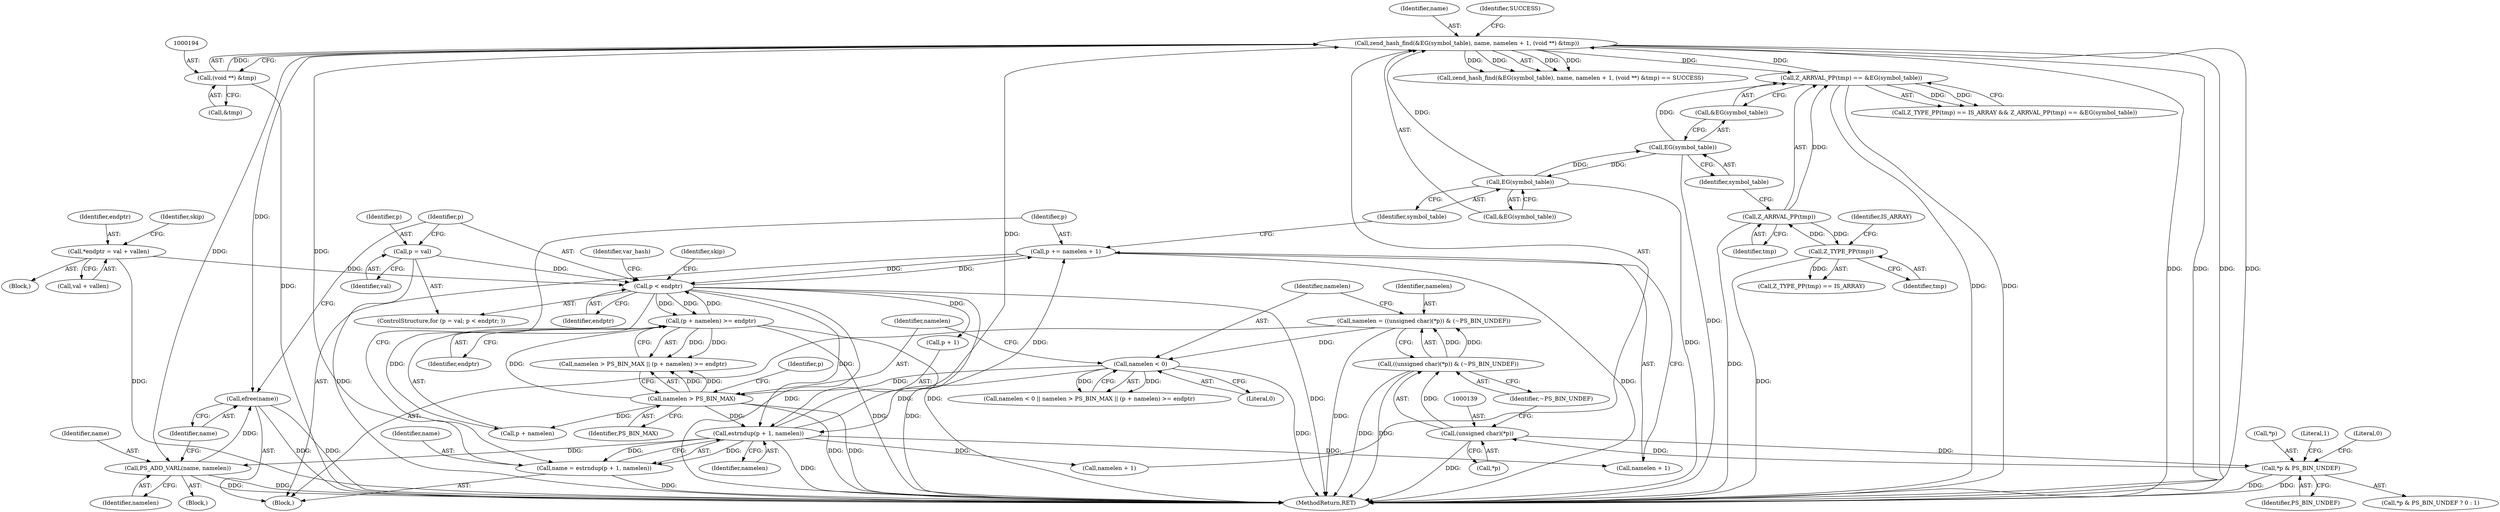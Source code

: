 digraph "0_php-src_8763c6090d627d8bb0ee1d030c30e58f406be9ce?w=1@API" {
"1000249" [label="(Call,efree(name))"];
"1000185" [label="(Call,zend_hash_find(&EG(symbol_table), name, namelen + 1, (void **) &tmp))"];
"1000206" [label="(Call,Z_ARRVAL_PP(tmp) == &EG(symbol_table))"];
"1000207" [label="(Call,Z_ARRVAL_PP(tmp))"];
"1000203" [label="(Call,Z_TYPE_PP(tmp))"];
"1000210" [label="(Call,EG(symbol_table))"];
"1000187" [label="(Call,EG(symbol_table))"];
"1000171" [label="(Call,name = estrndup(p + 1, namelen))"];
"1000173" [label="(Call,estrndup(p + 1, namelen))"];
"1000127" [label="(Call,p < endptr)"];
"1000124" [label="(Call,p = val)"];
"1000178" [label="(Call,p += namelen + 1)"];
"1000152" [label="(Call,(p + namelen) >= endptr)"];
"1000149" [label="(Call,namelen > PS_BIN_MAX)"];
"1000145" [label="(Call,namelen < 0)"];
"1000135" [label="(Call,namelen = ((unsigned char)(*p)) & (~PS_BIN_UNDEF))"];
"1000137" [label="(Call,((unsigned char)(*p)) & (~PS_BIN_UNDEF))"];
"1000138" [label="(Call,(unsigned char)(*p))"];
"1000165" [label="(Call,*p & PS_BIN_UNDEF)"];
"1000108" [label="(Call,*endptr = val + vallen)"];
"1000193" [label="(Call,(void **) &tmp)"];
"1000246" [label="(Call,PS_ADD_VARL(name, namelen))"];
"1000133" [label="(Identifier,skip)"];
"1000104" [label="(Block,)"];
"1000140" [label="(Call,*p)"];
"1000125" [label="(Identifier,p)"];
"1000246" [label="(Call,PS_ADD_VARL(name, namelen))"];
"1000177" [label="(Identifier,namelen)"];
"1000129" [label="(Identifier,endptr)"];
"1000154" [label="(Identifier,p)"];
"1000110" [label="(Call,val + vallen)"];
"1000148" [label="(Call,namelen > PS_BIN_MAX || (p + namelen) >= endptr)"];
"1000109" [label="(Identifier,endptr)"];
"1000172" [label="(Identifier,name)"];
"1000170" [label="(Literal,1)"];
"1000128" [label="(Identifier,p)"];
"1000190" [label="(Call,namelen + 1)"];
"1000203" [label="(Call,Z_TYPE_PP(tmp))"];
"1000136" [label="(Identifier,namelen)"];
"1000255" [label="(MethodReturn,RET)"];
"1000147" [label="(Literal,0)"];
"1000142" [label="(Identifier,~PS_BIN_UNDEF)"];
"1000187" [label="(Call,EG(symbol_table))"];
"1000189" [label="(Identifier,name)"];
"1000249" [label="(Call,efree(name))"];
"1000179" [label="(Identifier,p)"];
"1000145" [label="(Call,namelen < 0)"];
"1000171" [label="(Call,name = estrndup(p + 1, namelen))"];
"1000130" [label="(Block,)"];
"1000127" [label="(Call,p < endptr)"];
"1000138" [label="(Call,(unsigned char)(*p))"];
"1000169" [label="(Literal,0)"];
"1000202" [label="(Call,Z_TYPE_PP(tmp) == IS_ARRAY)"];
"1000174" [label="(Call,p + 1)"];
"1000119" [label="(Identifier,skip)"];
"1000188" [label="(Identifier,symbol_table)"];
"1000151" [label="(Identifier,PS_BIN_MAX)"];
"1000144" [label="(Call,namelen < 0 || namelen > PS_BIN_MAX || (p + namelen) >= endptr)"];
"1000204" [label="(Identifier,tmp)"];
"1000152" [label="(Call,(p + namelen) >= endptr)"];
"1000137" [label="(Call,((unsigned char)(*p)) & (~PS_BIN_UNDEF))"];
"1000146" [label="(Identifier,namelen)"];
"1000168" [label="(Identifier,PS_BIN_UNDEF)"];
"1000210" [label="(Call,EG(symbol_table))"];
"1000153" [label="(Call,p + namelen)"];
"1000135" [label="(Call,namelen = ((unsigned char)(*p)) & (~PS_BIN_UNDEF))"];
"1000124" [label="(Call,p = val)"];
"1000156" [label="(Identifier,endptr)"];
"1000201" [label="(Call,Z_TYPE_PP(tmp) == IS_ARRAY && Z_ARRVAL_PP(tmp) == &EG(symbol_table))"];
"1000149" [label="(Call,namelen > PS_BIN_MAX)"];
"1000197" [label="(Identifier,SUCCESS)"];
"1000164" [label="(Call,*p & PS_BIN_UNDEF ? 0 : 1)"];
"1000248" [label="(Identifier,namelen)"];
"1000250" [label="(Identifier,name)"];
"1000186" [label="(Call,&EG(symbol_table))"];
"1000185" [label="(Call,zend_hash_find(&EG(symbol_table), name, namelen + 1, (void **) &tmp))"];
"1000173" [label="(Call,estrndup(p + 1, namelen))"];
"1000245" [label="(Block,)"];
"1000247" [label="(Identifier,name)"];
"1000165" [label="(Call,*p & PS_BIN_UNDEF)"];
"1000166" [label="(Call,*p)"];
"1000209" [label="(Call,&EG(symbol_table))"];
"1000178" [label="(Call,p += namelen + 1)"];
"1000207" [label="(Call,Z_ARRVAL_PP(tmp))"];
"1000150" [label="(Identifier,namelen)"];
"1000195" [label="(Call,&tmp)"];
"1000206" [label="(Call,Z_ARRVAL_PP(tmp) == &EG(symbol_table))"];
"1000108" [label="(Call,*endptr = val + vallen)"];
"1000205" [label="(Identifier,IS_ARRAY)"];
"1000208" [label="(Identifier,tmp)"];
"1000123" [label="(ControlStructure,for (p = val; p < endptr; ))"];
"1000180" [label="(Call,namelen + 1)"];
"1000211" [label="(Identifier,symbol_table)"];
"1000193" [label="(Call,(void **) &tmp)"];
"1000252" [label="(Identifier,var_hash)"];
"1000126" [label="(Identifier,val)"];
"1000184" [label="(Call,zend_hash_find(&EG(symbol_table), name, namelen + 1, (void **) &tmp) == SUCCESS)"];
"1000249" -> "1000130"  [label="AST: "];
"1000249" -> "1000250"  [label="CFG: "];
"1000250" -> "1000249"  [label="AST: "];
"1000128" -> "1000249"  [label="CFG: "];
"1000249" -> "1000255"  [label="DDG: "];
"1000249" -> "1000255"  [label="DDG: "];
"1000185" -> "1000249"  [label="DDG: "];
"1000246" -> "1000249"  [label="DDG: "];
"1000185" -> "1000184"  [label="AST: "];
"1000185" -> "1000193"  [label="CFG: "];
"1000186" -> "1000185"  [label="AST: "];
"1000189" -> "1000185"  [label="AST: "];
"1000190" -> "1000185"  [label="AST: "];
"1000193" -> "1000185"  [label="AST: "];
"1000197" -> "1000185"  [label="CFG: "];
"1000185" -> "1000255"  [label="DDG: "];
"1000185" -> "1000255"  [label="DDG: "];
"1000185" -> "1000255"  [label="DDG: "];
"1000185" -> "1000255"  [label="DDG: "];
"1000185" -> "1000184"  [label="DDG: "];
"1000185" -> "1000184"  [label="DDG: "];
"1000185" -> "1000184"  [label="DDG: "];
"1000185" -> "1000184"  [label="DDG: "];
"1000206" -> "1000185"  [label="DDG: "];
"1000187" -> "1000185"  [label="DDG: "];
"1000171" -> "1000185"  [label="DDG: "];
"1000173" -> "1000185"  [label="DDG: "];
"1000193" -> "1000185"  [label="DDG: "];
"1000185" -> "1000206"  [label="DDG: "];
"1000185" -> "1000246"  [label="DDG: "];
"1000206" -> "1000201"  [label="AST: "];
"1000206" -> "1000209"  [label="CFG: "];
"1000207" -> "1000206"  [label="AST: "];
"1000209" -> "1000206"  [label="AST: "];
"1000201" -> "1000206"  [label="CFG: "];
"1000206" -> "1000255"  [label="DDG: "];
"1000206" -> "1000255"  [label="DDG: "];
"1000206" -> "1000201"  [label="DDG: "];
"1000206" -> "1000201"  [label="DDG: "];
"1000207" -> "1000206"  [label="DDG: "];
"1000210" -> "1000206"  [label="DDG: "];
"1000207" -> "1000208"  [label="CFG: "];
"1000208" -> "1000207"  [label="AST: "];
"1000211" -> "1000207"  [label="CFG: "];
"1000207" -> "1000255"  [label="DDG: "];
"1000207" -> "1000203"  [label="DDG: "];
"1000203" -> "1000207"  [label="DDG: "];
"1000203" -> "1000202"  [label="AST: "];
"1000203" -> "1000204"  [label="CFG: "];
"1000204" -> "1000203"  [label="AST: "];
"1000205" -> "1000203"  [label="CFG: "];
"1000203" -> "1000255"  [label="DDG: "];
"1000203" -> "1000202"  [label="DDG: "];
"1000210" -> "1000209"  [label="AST: "];
"1000210" -> "1000211"  [label="CFG: "];
"1000211" -> "1000210"  [label="AST: "];
"1000209" -> "1000210"  [label="CFG: "];
"1000210" -> "1000255"  [label="DDG: "];
"1000210" -> "1000187"  [label="DDG: "];
"1000187" -> "1000210"  [label="DDG: "];
"1000187" -> "1000186"  [label="AST: "];
"1000187" -> "1000188"  [label="CFG: "];
"1000188" -> "1000187"  [label="AST: "];
"1000186" -> "1000187"  [label="CFG: "];
"1000187" -> "1000255"  [label="DDG: "];
"1000171" -> "1000130"  [label="AST: "];
"1000171" -> "1000173"  [label="CFG: "];
"1000172" -> "1000171"  [label="AST: "];
"1000173" -> "1000171"  [label="AST: "];
"1000179" -> "1000171"  [label="CFG: "];
"1000171" -> "1000255"  [label="DDG: "];
"1000173" -> "1000171"  [label="DDG: "];
"1000173" -> "1000171"  [label="DDG: "];
"1000173" -> "1000177"  [label="CFG: "];
"1000174" -> "1000173"  [label="AST: "];
"1000177" -> "1000173"  [label="AST: "];
"1000173" -> "1000255"  [label="DDG: "];
"1000127" -> "1000173"  [label="DDG: "];
"1000149" -> "1000173"  [label="DDG: "];
"1000145" -> "1000173"  [label="DDG: "];
"1000173" -> "1000178"  [label="DDG: "];
"1000173" -> "1000180"  [label="DDG: "];
"1000173" -> "1000190"  [label="DDG: "];
"1000173" -> "1000246"  [label="DDG: "];
"1000127" -> "1000123"  [label="AST: "];
"1000127" -> "1000129"  [label="CFG: "];
"1000128" -> "1000127"  [label="AST: "];
"1000129" -> "1000127"  [label="AST: "];
"1000133" -> "1000127"  [label="CFG: "];
"1000252" -> "1000127"  [label="CFG: "];
"1000127" -> "1000255"  [label="DDG: "];
"1000127" -> "1000255"  [label="DDG: "];
"1000127" -> "1000255"  [label="DDG: "];
"1000124" -> "1000127"  [label="DDG: "];
"1000178" -> "1000127"  [label="DDG: "];
"1000152" -> "1000127"  [label="DDG: "];
"1000108" -> "1000127"  [label="DDG: "];
"1000127" -> "1000152"  [label="DDG: "];
"1000127" -> "1000152"  [label="DDG: "];
"1000127" -> "1000153"  [label="DDG: "];
"1000127" -> "1000174"  [label="DDG: "];
"1000127" -> "1000178"  [label="DDG: "];
"1000124" -> "1000123"  [label="AST: "];
"1000124" -> "1000126"  [label="CFG: "];
"1000125" -> "1000124"  [label="AST: "];
"1000126" -> "1000124"  [label="AST: "];
"1000128" -> "1000124"  [label="CFG: "];
"1000124" -> "1000255"  [label="DDG: "];
"1000178" -> "1000130"  [label="AST: "];
"1000178" -> "1000180"  [label="CFG: "];
"1000179" -> "1000178"  [label="AST: "];
"1000180" -> "1000178"  [label="AST: "];
"1000188" -> "1000178"  [label="CFG: "];
"1000178" -> "1000255"  [label="DDG: "];
"1000152" -> "1000148"  [label="AST: "];
"1000152" -> "1000156"  [label="CFG: "];
"1000153" -> "1000152"  [label="AST: "];
"1000156" -> "1000152"  [label="AST: "];
"1000148" -> "1000152"  [label="CFG: "];
"1000152" -> "1000255"  [label="DDG: "];
"1000152" -> "1000255"  [label="DDG: "];
"1000152" -> "1000148"  [label="DDG: "];
"1000152" -> "1000148"  [label="DDG: "];
"1000149" -> "1000152"  [label="DDG: "];
"1000149" -> "1000148"  [label="AST: "];
"1000149" -> "1000151"  [label="CFG: "];
"1000150" -> "1000149"  [label="AST: "];
"1000151" -> "1000149"  [label="AST: "];
"1000154" -> "1000149"  [label="CFG: "];
"1000148" -> "1000149"  [label="CFG: "];
"1000149" -> "1000255"  [label="DDG: "];
"1000149" -> "1000255"  [label="DDG: "];
"1000149" -> "1000148"  [label="DDG: "];
"1000149" -> "1000148"  [label="DDG: "];
"1000145" -> "1000149"  [label="DDG: "];
"1000149" -> "1000153"  [label="DDG: "];
"1000145" -> "1000144"  [label="AST: "];
"1000145" -> "1000147"  [label="CFG: "];
"1000146" -> "1000145"  [label="AST: "];
"1000147" -> "1000145"  [label="AST: "];
"1000150" -> "1000145"  [label="CFG: "];
"1000144" -> "1000145"  [label="CFG: "];
"1000145" -> "1000255"  [label="DDG: "];
"1000145" -> "1000144"  [label="DDG: "];
"1000145" -> "1000144"  [label="DDG: "];
"1000135" -> "1000145"  [label="DDG: "];
"1000135" -> "1000130"  [label="AST: "];
"1000135" -> "1000137"  [label="CFG: "];
"1000136" -> "1000135"  [label="AST: "];
"1000137" -> "1000135"  [label="AST: "];
"1000146" -> "1000135"  [label="CFG: "];
"1000135" -> "1000255"  [label="DDG: "];
"1000137" -> "1000135"  [label="DDG: "];
"1000137" -> "1000135"  [label="DDG: "];
"1000137" -> "1000142"  [label="CFG: "];
"1000138" -> "1000137"  [label="AST: "];
"1000142" -> "1000137"  [label="AST: "];
"1000137" -> "1000255"  [label="DDG: "];
"1000137" -> "1000255"  [label="DDG: "];
"1000138" -> "1000137"  [label="DDG: "];
"1000138" -> "1000140"  [label="CFG: "];
"1000139" -> "1000138"  [label="AST: "];
"1000140" -> "1000138"  [label="AST: "];
"1000142" -> "1000138"  [label="CFG: "];
"1000138" -> "1000255"  [label="DDG: "];
"1000165" -> "1000138"  [label="DDG: "];
"1000138" -> "1000165"  [label="DDG: "];
"1000165" -> "1000164"  [label="AST: "];
"1000165" -> "1000168"  [label="CFG: "];
"1000166" -> "1000165"  [label="AST: "];
"1000168" -> "1000165"  [label="AST: "];
"1000169" -> "1000165"  [label="CFG: "];
"1000170" -> "1000165"  [label="CFG: "];
"1000165" -> "1000255"  [label="DDG: "];
"1000165" -> "1000255"  [label="DDG: "];
"1000108" -> "1000104"  [label="AST: "];
"1000108" -> "1000110"  [label="CFG: "];
"1000109" -> "1000108"  [label="AST: "];
"1000110" -> "1000108"  [label="AST: "];
"1000119" -> "1000108"  [label="CFG: "];
"1000108" -> "1000255"  [label="DDG: "];
"1000193" -> "1000195"  [label="CFG: "];
"1000194" -> "1000193"  [label="AST: "];
"1000195" -> "1000193"  [label="AST: "];
"1000193" -> "1000255"  [label="DDG: "];
"1000246" -> "1000245"  [label="AST: "];
"1000246" -> "1000248"  [label="CFG: "];
"1000247" -> "1000246"  [label="AST: "];
"1000248" -> "1000246"  [label="AST: "];
"1000250" -> "1000246"  [label="CFG: "];
"1000246" -> "1000255"  [label="DDG: "];
"1000246" -> "1000255"  [label="DDG: "];
}
